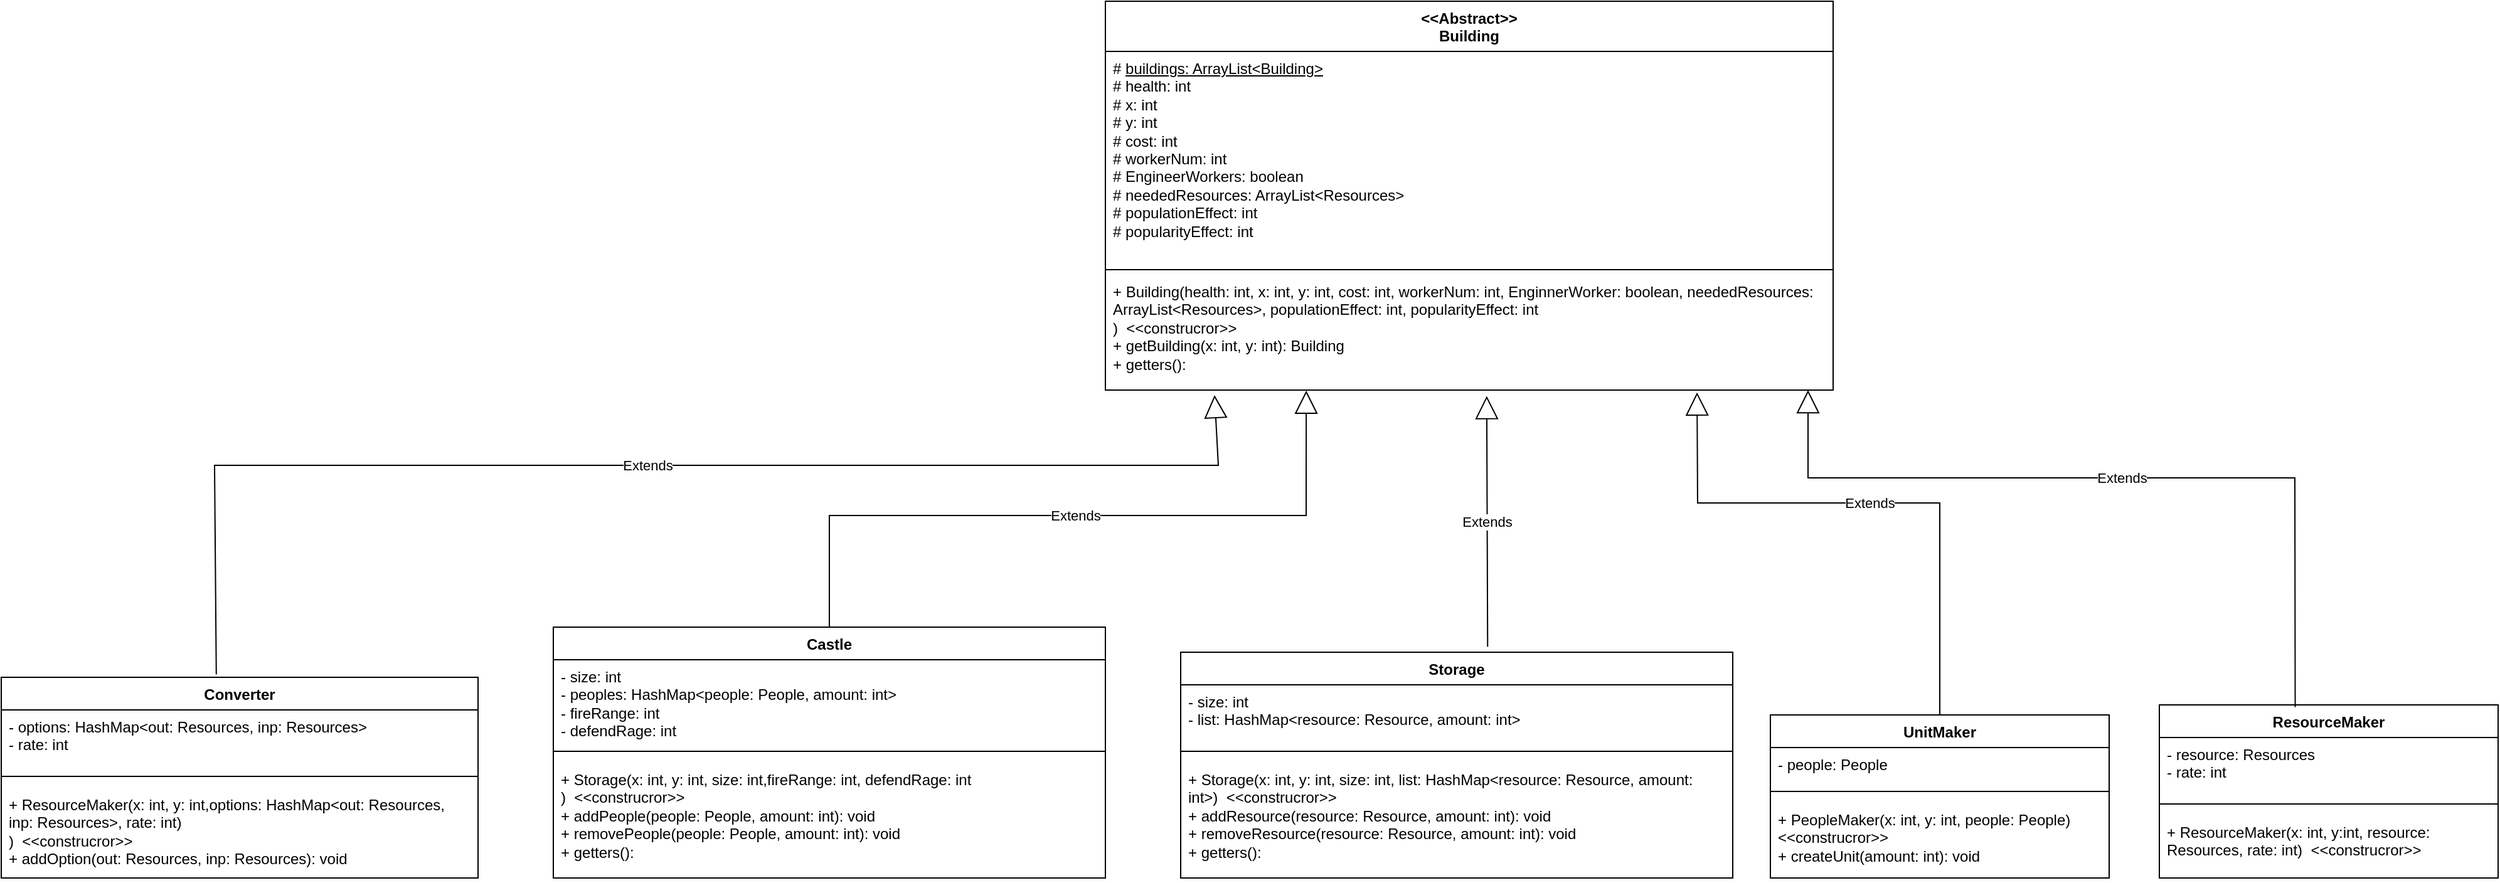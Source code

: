 <mxfile version="21.1.7" type="device">
  <diagram name="‫صفحه - 1‬" id="mANFo8Z-PvPd57B87KJR">
    <mxGraphModel dx="4231" dy="902" grid="1" gridSize="10" guides="1" tooltips="1" connect="1" arrows="1" fold="1" page="1" pageScale="1" pageWidth="827" pageHeight="1169" math="0" shadow="0">
      <root>
        <mxCell id="0" />
        <mxCell id="1" parent="0" />
        <mxCell id="VpZAwOSBXIYX-uJF6FbN-6" value="&amp;lt;&amp;lt;Abstract&amp;gt;&amp;gt;&lt;br&gt;Building" style="swimlane;fontStyle=1;align=center;verticalAlign=top;childLayout=stackLayout;horizontal=1;startSize=40;horizontalStack=0;resizeParent=1;resizeParentMax=0;resizeLast=0;collapsible=1;marginBottom=0;whiteSpace=wrap;html=1;" parent="1" vertex="1">
          <mxGeometry x="-1130" y="470" width="580" height="310" as="geometry" />
        </mxCell>
        <mxCell id="VpZAwOSBXIYX-uJF6FbN-7" value="# &lt;u&gt;buildings: ArrayList&amp;lt;Building&amp;gt;&lt;/u&gt;&lt;br&gt;# health: int&lt;br&gt;# x: int&lt;br style=&quot;border-color: var(--border-color);&quot;&gt;# y: int&lt;br&gt;# cost: int&lt;br&gt;# workerNum: int&lt;br&gt;# EngineerWorkers: boolean&lt;br&gt;# neededResources: ArrayList&amp;lt;Resources&amp;gt;&lt;br&gt;# populationEffect: int&lt;br&gt;# popularityEffect: int" style="text;strokeColor=none;fillColor=none;align=left;verticalAlign=top;spacingLeft=4;spacingRight=4;overflow=hidden;rotatable=0;points=[[0,0.5],[1,0.5]];portConstraint=eastwest;whiteSpace=wrap;html=1;" parent="VpZAwOSBXIYX-uJF6FbN-6" vertex="1">
          <mxGeometry y="40" width="580" height="170" as="geometry" />
        </mxCell>
        <mxCell id="VpZAwOSBXIYX-uJF6FbN-8" value="" style="line;strokeWidth=1;fillColor=none;align=left;verticalAlign=middle;spacingTop=-1;spacingLeft=3;spacingRight=3;rotatable=0;labelPosition=right;points=[];portConstraint=eastwest;strokeColor=inherit;" parent="VpZAwOSBXIYX-uJF6FbN-6" vertex="1">
          <mxGeometry y="210" width="580" height="8" as="geometry" />
        </mxCell>
        <mxCell id="VpZAwOSBXIYX-uJF6FbN-9" value="+ Building(health: int, x: int, y: int, cost: int, workerNum: int, EnginnerWorker: boolean, neededResources: ArrayList&amp;lt;Resources&amp;gt;, populationEffect: int, popularityEffect: int&lt;br&gt;)&amp;nbsp; &amp;lt;&amp;lt;construcror&amp;gt;&amp;gt;&lt;br&gt;+ getBuilding(x: int, y: int): Building&lt;br&gt;+ getters():" style="text;strokeColor=none;fillColor=none;align=left;verticalAlign=top;spacingLeft=4;spacingRight=4;overflow=hidden;rotatable=0;points=[[0,0.5],[1,0.5]];portConstraint=eastwest;whiteSpace=wrap;html=1;" parent="VpZAwOSBXIYX-uJF6FbN-6" vertex="1">
          <mxGeometry y="218" width="580" height="92" as="geometry" />
        </mxCell>
        <mxCell id="VpZAwOSBXIYX-uJF6FbN-16" value="UnitMaker" style="swimlane;fontStyle=1;align=center;verticalAlign=top;childLayout=stackLayout;horizontal=1;startSize=26;horizontalStack=0;resizeParent=1;resizeParentMax=0;resizeLast=0;collapsible=1;marginBottom=0;whiteSpace=wrap;html=1;" parent="1" vertex="1">
          <mxGeometry x="-600" y="1039" width="270" height="130" as="geometry" />
        </mxCell>
        <mxCell id="VpZAwOSBXIYX-uJF6FbN-17" value="- people: People&lt;br&gt;" style="text;strokeColor=none;fillColor=none;align=left;verticalAlign=top;spacingLeft=4;spacingRight=4;overflow=hidden;rotatable=0;points=[[0,0.5],[1,0.5]];portConstraint=eastwest;whiteSpace=wrap;html=1;" parent="VpZAwOSBXIYX-uJF6FbN-16" vertex="1">
          <mxGeometry y="26" width="270" height="26" as="geometry" />
        </mxCell>
        <mxCell id="VpZAwOSBXIYX-uJF6FbN-18" value="" style="line;strokeWidth=1;fillColor=none;align=left;verticalAlign=middle;spacingTop=-1;spacingLeft=3;spacingRight=3;rotatable=0;labelPosition=right;points=[];portConstraint=eastwest;strokeColor=inherit;" parent="VpZAwOSBXIYX-uJF6FbN-16" vertex="1">
          <mxGeometry y="52" width="270" height="18" as="geometry" />
        </mxCell>
        <mxCell id="VpZAwOSBXIYX-uJF6FbN-19" value="+ PeopleMaker(x: int, y: int, people: People)&amp;nbsp; &amp;lt;&amp;lt;construcror&amp;gt;&amp;gt;&lt;br&gt;+ createUnit(amount: int): void" style="text;strokeColor=none;fillColor=none;align=left;verticalAlign=top;spacingLeft=4;spacingRight=4;overflow=hidden;rotatable=0;points=[[0,0.5],[1,0.5]];portConstraint=eastwest;whiteSpace=wrap;html=1;" parent="VpZAwOSBXIYX-uJF6FbN-16" vertex="1">
          <mxGeometry y="70" width="270" height="60" as="geometry" />
        </mxCell>
        <mxCell id="-HjoZJCs9TgPSPcz4h_C-2" value="Extends" style="endArrow=block;endSize=16;endFill=0;html=1;rounded=0;exitX=0.5;exitY=0;exitDx=0;exitDy=0;entryX=0.813;entryY=1.02;entryDx=0;entryDy=0;entryPerimeter=0;" parent="1" source="VpZAwOSBXIYX-uJF6FbN-16" target="VpZAwOSBXIYX-uJF6FbN-9" edge="1">
          <mxGeometry width="160" relative="1" as="geometry">
            <mxPoint x="-560" y="770" as="sourcePoint" />
            <mxPoint x="-400" y="770" as="targetPoint" />
            <Array as="points">
              <mxPoint x="-465" y="870" />
              <mxPoint x="-658" y="870" />
            </Array>
          </mxGeometry>
        </mxCell>
        <mxCell id="-HjoZJCs9TgPSPcz4h_C-3" value="ResourceMaker" style="swimlane;fontStyle=1;align=center;verticalAlign=top;childLayout=stackLayout;horizontal=1;startSize=26;horizontalStack=0;resizeParent=1;resizeParentMax=0;resizeLast=0;collapsible=1;marginBottom=0;whiteSpace=wrap;html=1;" parent="1" vertex="1">
          <mxGeometry x="-290" y="1031" width="270" height="138" as="geometry" />
        </mxCell>
        <mxCell id="-HjoZJCs9TgPSPcz4h_C-4" value="- resource: Resources&lt;br&gt;- rate: int" style="text;strokeColor=none;fillColor=none;align=left;verticalAlign=top;spacingLeft=4;spacingRight=4;overflow=hidden;rotatable=0;points=[[0,0.5],[1,0.5]];portConstraint=eastwest;whiteSpace=wrap;html=1;" parent="-HjoZJCs9TgPSPcz4h_C-3" vertex="1">
          <mxGeometry y="26" width="270" height="44" as="geometry" />
        </mxCell>
        <mxCell id="-HjoZJCs9TgPSPcz4h_C-5" value="" style="line;strokeWidth=1;fillColor=none;align=left;verticalAlign=middle;spacingTop=-1;spacingLeft=3;spacingRight=3;rotatable=0;labelPosition=right;points=[];portConstraint=eastwest;strokeColor=inherit;" parent="-HjoZJCs9TgPSPcz4h_C-3" vertex="1">
          <mxGeometry y="70" width="270" height="18" as="geometry" />
        </mxCell>
        <mxCell id="-HjoZJCs9TgPSPcz4h_C-6" value="+ ResourceMaker(x: int, y:int, resource: Resources, rate: int)&amp;nbsp; &amp;lt;&amp;lt;construcror&amp;gt;&amp;gt;" style="text;strokeColor=none;fillColor=none;align=left;verticalAlign=top;spacingLeft=4;spacingRight=4;overflow=hidden;rotatable=0;points=[[0,0.5],[1,0.5]];portConstraint=eastwest;whiteSpace=wrap;html=1;" parent="-HjoZJCs9TgPSPcz4h_C-3" vertex="1">
          <mxGeometry y="88" width="270" height="50" as="geometry" />
        </mxCell>
        <mxCell id="-HjoZJCs9TgPSPcz4h_C-7" value="Converter" style="swimlane;fontStyle=1;align=center;verticalAlign=top;childLayout=stackLayout;horizontal=1;startSize=26;horizontalStack=0;resizeParent=1;resizeParentMax=0;resizeLast=0;collapsible=1;marginBottom=0;whiteSpace=wrap;html=1;" parent="1" vertex="1">
          <mxGeometry x="-2010" y="1009" width="380" height="160" as="geometry" />
        </mxCell>
        <mxCell id="-HjoZJCs9TgPSPcz4h_C-8" value="- options: HashMap&amp;lt;out: Resources, inp: Resources&amp;gt;&lt;br&gt;- rate: int" style="text;strokeColor=none;fillColor=none;align=left;verticalAlign=top;spacingLeft=4;spacingRight=4;overflow=hidden;rotatable=0;points=[[0,0.5],[1,0.5]];portConstraint=eastwest;whiteSpace=wrap;html=1;" parent="-HjoZJCs9TgPSPcz4h_C-7" vertex="1">
          <mxGeometry y="26" width="380" height="44" as="geometry" />
        </mxCell>
        <mxCell id="-HjoZJCs9TgPSPcz4h_C-9" value="" style="line;strokeWidth=1;fillColor=none;align=left;verticalAlign=middle;spacingTop=-1;spacingLeft=3;spacingRight=3;rotatable=0;labelPosition=right;points=[];portConstraint=eastwest;strokeColor=inherit;" parent="-HjoZJCs9TgPSPcz4h_C-7" vertex="1">
          <mxGeometry y="70" width="380" height="18" as="geometry" />
        </mxCell>
        <mxCell id="-HjoZJCs9TgPSPcz4h_C-10" value="+ ResourceMaker(x: int, y: int,options: HashMap&amp;lt;out: Resources, inp: Resources&amp;gt;, rate: int)&lt;br&gt;)&amp;nbsp; &amp;lt;&amp;lt;construcror&amp;gt;&amp;gt;&lt;br&gt;+ addOption(out: Resources, inp: Resources): void" style="text;strokeColor=none;fillColor=none;align=left;verticalAlign=top;spacingLeft=4;spacingRight=4;overflow=hidden;rotatable=0;points=[[0,0.5],[1,0.5]];portConstraint=eastwest;whiteSpace=wrap;html=1;" parent="-HjoZJCs9TgPSPcz4h_C-7" vertex="1">
          <mxGeometry y="88" width="380" height="72" as="geometry" />
        </mxCell>
        <mxCell id="-HjoZJCs9TgPSPcz4h_C-11" value="Storage" style="swimlane;fontStyle=1;align=center;verticalAlign=top;childLayout=stackLayout;horizontal=1;startSize=26;horizontalStack=0;resizeParent=1;resizeParentMax=0;resizeLast=0;collapsible=1;marginBottom=0;whiteSpace=wrap;html=1;" parent="1" vertex="1">
          <mxGeometry x="-1070" y="989" width="440" height="180" as="geometry" />
        </mxCell>
        <mxCell id="-HjoZJCs9TgPSPcz4h_C-12" value="- size: int&lt;br&gt;- list: HashMap&amp;lt;resource: Resource, amount: int&amp;gt;" style="text;strokeColor=none;fillColor=none;align=left;verticalAlign=top;spacingLeft=4;spacingRight=4;overflow=hidden;rotatable=0;points=[[0,0.5],[1,0.5]];portConstraint=eastwest;whiteSpace=wrap;html=1;" parent="-HjoZJCs9TgPSPcz4h_C-11" vertex="1">
          <mxGeometry y="26" width="440" height="44" as="geometry" />
        </mxCell>
        <mxCell id="-HjoZJCs9TgPSPcz4h_C-13" value="" style="line;strokeWidth=1;fillColor=none;align=left;verticalAlign=middle;spacingTop=-1;spacingLeft=3;spacingRight=3;rotatable=0;labelPosition=right;points=[];portConstraint=eastwest;strokeColor=inherit;" parent="-HjoZJCs9TgPSPcz4h_C-11" vertex="1">
          <mxGeometry y="70" width="440" height="18" as="geometry" />
        </mxCell>
        <mxCell id="-HjoZJCs9TgPSPcz4h_C-14" value="+ Storage(x: int, y: int, size: int, list: HashMap&amp;lt;resource: Resource, amount: int&amp;gt;)&amp;nbsp; &amp;lt;&amp;lt;construcror&amp;gt;&amp;gt;&lt;br&gt;+ addResource(resource: Resource, amount: int): void&lt;br&gt;+ removeResource(resource: Resource, amount: int): void&lt;br&gt;+ getters():&amp;nbsp;" style="text;strokeColor=none;fillColor=none;align=left;verticalAlign=top;spacingLeft=4;spacingRight=4;overflow=hidden;rotatable=0;points=[[0,0.5],[1,0.5]];portConstraint=eastwest;whiteSpace=wrap;html=1;" parent="-HjoZJCs9TgPSPcz4h_C-11" vertex="1">
          <mxGeometry y="88" width="440" height="92" as="geometry" />
        </mxCell>
        <mxCell id="-HjoZJCs9TgPSPcz4h_C-15" value="Castle" style="swimlane;fontStyle=1;align=center;verticalAlign=top;childLayout=stackLayout;horizontal=1;startSize=26;horizontalStack=0;resizeParent=1;resizeParentMax=0;resizeLast=0;collapsible=1;marginBottom=0;whiteSpace=wrap;html=1;" parent="1" vertex="1">
          <mxGeometry x="-1570" y="969" width="440" height="200" as="geometry" />
        </mxCell>
        <mxCell id="-HjoZJCs9TgPSPcz4h_C-16" value="- size: int&lt;br&gt;- peoples: HashMap&amp;lt;people: People, amount: int&amp;gt;&lt;br&gt;- fireRange: int&lt;br&gt;- defendRage: int" style="text;strokeColor=none;fillColor=none;align=left;verticalAlign=top;spacingLeft=4;spacingRight=4;overflow=hidden;rotatable=0;points=[[0,0.5],[1,0.5]];portConstraint=eastwest;whiteSpace=wrap;html=1;" parent="-HjoZJCs9TgPSPcz4h_C-15" vertex="1">
          <mxGeometry y="26" width="440" height="64" as="geometry" />
        </mxCell>
        <mxCell id="-HjoZJCs9TgPSPcz4h_C-17" value="" style="line;strokeWidth=1;fillColor=none;align=left;verticalAlign=middle;spacingTop=-1;spacingLeft=3;spacingRight=3;rotatable=0;labelPosition=right;points=[];portConstraint=eastwest;strokeColor=inherit;" parent="-HjoZJCs9TgPSPcz4h_C-15" vertex="1">
          <mxGeometry y="90" width="440" height="18" as="geometry" />
        </mxCell>
        <mxCell id="-HjoZJCs9TgPSPcz4h_C-18" value="+ Storage(x: int, y: int, size: int,fireRange: int, defendRage: int&lt;br&gt;)&amp;nbsp; &amp;lt;&amp;lt;construcror&amp;gt;&amp;gt;&lt;br&gt;+ addPeople(people: People, amount: int): void&lt;br&gt;+ removePeople(people: People, amount: int): void&lt;br&gt;+ getters():&amp;nbsp;" style="text;strokeColor=none;fillColor=none;align=left;verticalAlign=top;spacingLeft=4;spacingRight=4;overflow=hidden;rotatable=0;points=[[0,0.5],[1,0.5]];portConstraint=eastwest;whiteSpace=wrap;html=1;" parent="-HjoZJCs9TgPSPcz4h_C-15" vertex="1">
          <mxGeometry y="108" width="440" height="92" as="geometry" />
        </mxCell>
        <mxCell id="-HjoZJCs9TgPSPcz4h_C-24" value="Extends" style="endArrow=block;endSize=16;endFill=0;html=1;rounded=0;exitX=0.401;exitY=0.013;exitDx=0;exitDy=0;entryX=0.481;entryY=1;entryDx=0;entryDy=0;entryPerimeter=0;exitPerimeter=0;" parent="1" source="-HjoZJCs9TgPSPcz4h_C-3" edge="1">
          <mxGeometry width="160" relative="1" as="geometry">
            <mxPoint x="-184" y="1039" as="sourcePoint" />
            <mxPoint x="-570" y="780" as="targetPoint" />
            <Array as="points">
              <mxPoint x="-182" y="850" />
              <mxPoint x="-570" y="850" />
            </Array>
          </mxGeometry>
        </mxCell>
        <mxCell id="-HjoZJCs9TgPSPcz4h_C-25" value="Extends" style="endArrow=block;endSize=16;endFill=0;html=1;rounded=0;entryX=0.524;entryY=1.051;entryDx=0;entryDy=0;entryPerimeter=0;exitX=0.556;exitY=-0.024;exitDx=0;exitDy=0;exitPerimeter=0;" parent="1" source="-HjoZJCs9TgPSPcz4h_C-11" target="VpZAwOSBXIYX-uJF6FbN-9" edge="1">
          <mxGeometry width="160" relative="1" as="geometry">
            <mxPoint x="-950" y="1000" as="sourcePoint" />
            <mxPoint x="-790" y="1000" as="targetPoint" />
          </mxGeometry>
        </mxCell>
        <mxCell id="-HjoZJCs9TgPSPcz4h_C-26" value="Extends" style="endArrow=block;endSize=16;endFill=0;html=1;rounded=0;entryX=0.276;entryY=1.004;entryDx=0;entryDy=0;entryPerimeter=0;exitX=0.5;exitY=0;exitDx=0;exitDy=0;" parent="1" source="-HjoZJCs9TgPSPcz4h_C-15" target="VpZAwOSBXIYX-uJF6FbN-9" edge="1">
          <mxGeometry width="160" relative="1" as="geometry">
            <mxPoint x="-1450" y="970" as="sourcePoint" />
            <mxPoint x="-1290" y="970" as="targetPoint" />
            <Array as="points">
              <mxPoint x="-1350" y="880" />
              <mxPoint x="-970" y="880" />
            </Array>
          </mxGeometry>
        </mxCell>
        <mxCell id="-HjoZJCs9TgPSPcz4h_C-27" value="Extends" style="endArrow=block;endSize=16;endFill=0;html=1;rounded=0;exitX=0.451;exitY=-0.015;exitDx=0;exitDy=0;exitPerimeter=0;entryX=0.15;entryY=1.043;entryDx=0;entryDy=0;entryPerimeter=0;" parent="1" source="-HjoZJCs9TgPSPcz4h_C-7" target="VpZAwOSBXIYX-uJF6FbN-9" edge="1">
          <mxGeometry width="160" relative="1" as="geometry">
            <mxPoint x="-1840" y="970" as="sourcePoint" />
            <mxPoint x="-1680" y="970" as="targetPoint" />
            <Array as="points">
              <mxPoint x="-1840" y="840" />
              <mxPoint x="-1040" y="840" />
            </Array>
          </mxGeometry>
        </mxCell>
      </root>
    </mxGraphModel>
  </diagram>
</mxfile>
